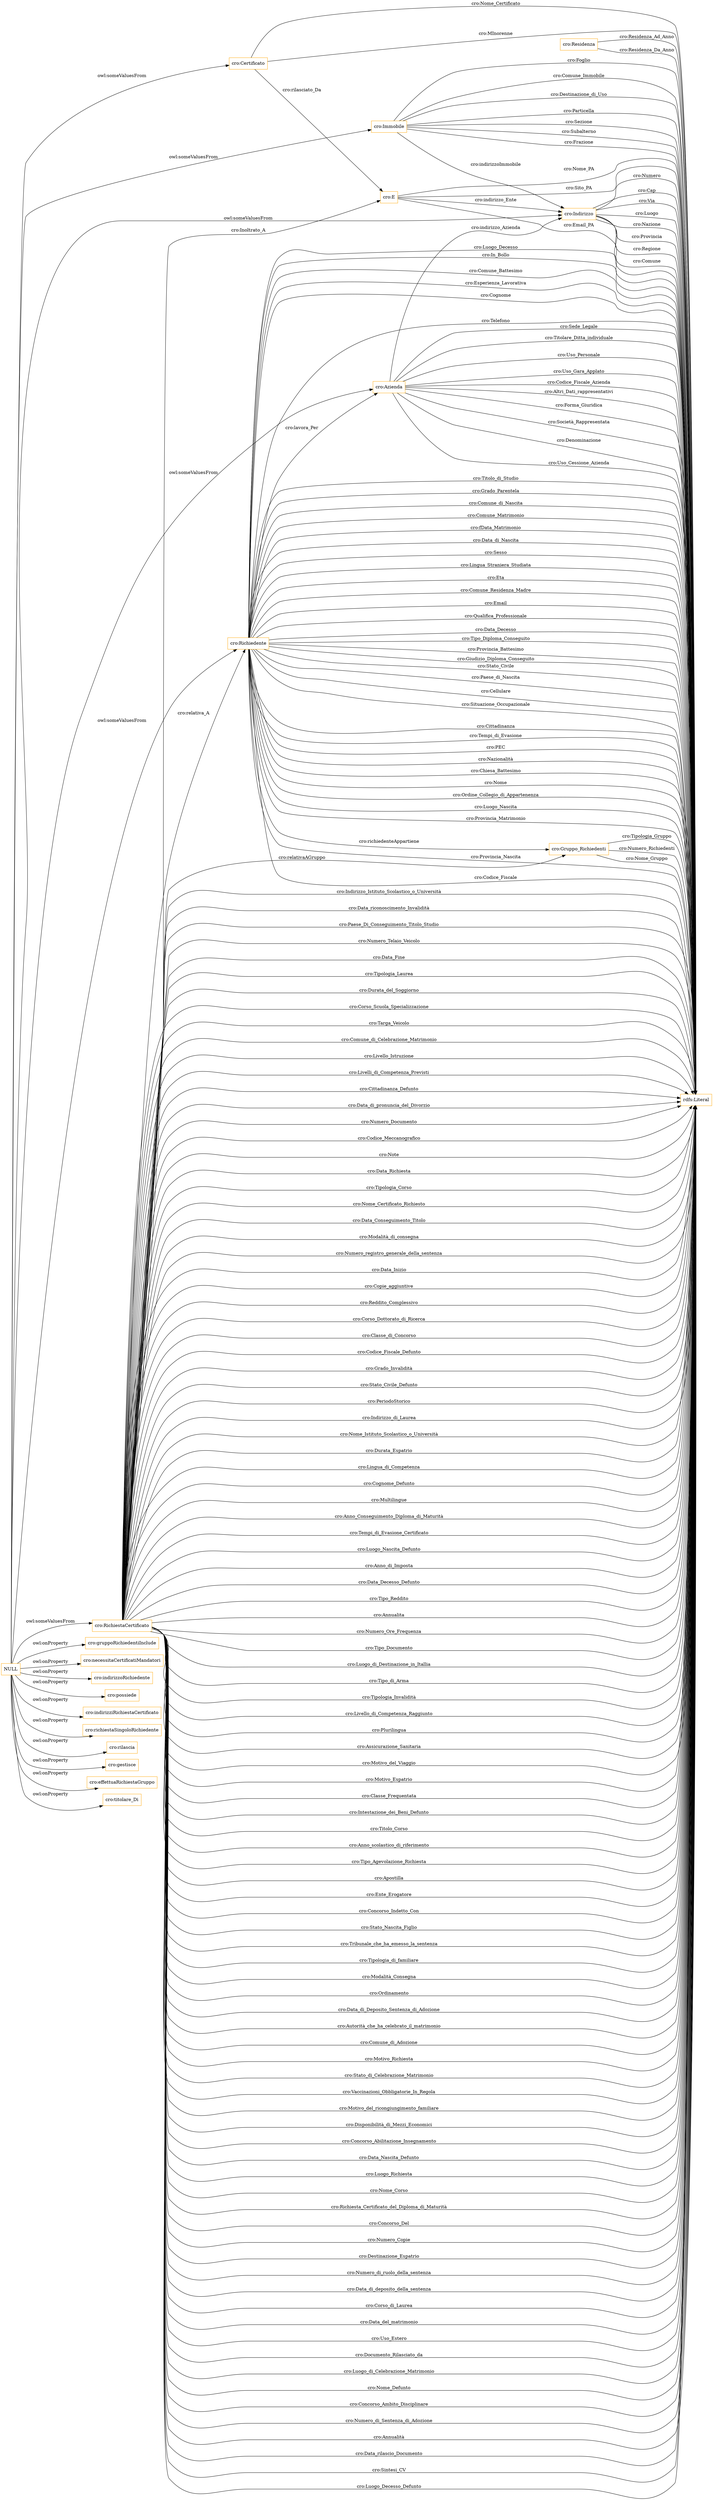 digraph ar2dtool_diagram { 
rankdir=LR;
size="1501"
node [shape = rectangle, color="orange"]; "cro:Certificato" "cro:Residenza" "cro:E" "cro:Immobile" "cro:Gruppo_Richiedenti" "cro:Indirizzo" "cro:Richiedente" "cro:Azienda" "cro:RichiestaCertificato" ; /*classes style*/
	"NULL" -> "cro:Azienda" [ label = "owl:someValuesFrom" ];
	"NULL" -> "cro:gruppoRichiedentiInclude" [ label = "owl:onProperty" ];
	"NULL" -> "cro:necessitaCertificatiMandatori" [ label = "owl:onProperty" ];
	"NULL" -> "cro:Immobile" [ label = "owl:someValuesFrom" ];
	"NULL" -> "cro:indirizzoRichiedente" [ label = "owl:onProperty" ];
	"NULL" -> "cro:possiede" [ label = "owl:onProperty" ];
	"NULL" -> "cro:indirizziRichiestaCertificato" [ label = "owl:onProperty" ];
	"NULL" -> "cro:richiestaSingoloRichiedente" [ label = "owl:onProperty" ];
	"NULL" -> "cro:rilascia" [ label = "owl:onProperty" ];
	"NULL" -> "cro:gestisce" [ label = "owl:onProperty" ];
	"NULL" -> "cro:effettuaRichiestaGruppo" [ label = "owl:onProperty" ];
	"NULL" -> "cro:Indirizzo" [ label = "owl:someValuesFrom" ];
	"NULL" -> "cro:RichiestaCertificato" [ label = "owl:someValuesFrom" ];
	"NULL" -> "cro:titolare_Di" [ label = "owl:onProperty" ];
	"NULL" -> "cro:Richiedente" [ label = "owl:someValuesFrom" ];
	"NULL" -> "cro:Certificato" [ label = "owl:someValuesFrom" ];
	"cro:RichiestaCertificato" -> "rdfs:Literal" [ label = "cro:Tipologia_Laurea" ];
	"cro:RichiestaCertificato" -> "rdfs:Literal" [ label = "cro:Durata_del_Soggiorno" ];
	"cro:RichiestaCertificato" -> "rdfs:Literal" [ label = "cro:Corso_Scuola_Specializzazione" ];
	"cro:Richiedente" -> "rdfs:Literal" [ label = "cro:Cittadinanza" ];
	"cro:Residenza" -> "rdfs:Literal" [ label = "cro:Residenza_Ad_Anno" ];
	"cro:RichiestaCertificato" -> "rdfs:Literal" [ label = "cro:Targa_Veicolo" ];
	"cro:RichiestaCertificato" -> "rdfs:Literal" [ label = "cro:Comune_di_Celebrazione_Matrimonio" ];
	"cro:Richiedente" -> "rdfs:Literal" [ label = "cro:Tempi_di_Evasione" ];
	"cro:RichiestaCertificato" -> "cro:E" [ label = "cro:Inoltrato_A" ];
	"cro:RichiestaCertificato" -> "rdfs:Literal" [ label = "cro:Livello_Istruzione" ];
	"cro:Azienda" -> "rdfs:Literal" [ label = "cro:Uso_Cessione_Azienda" ];
	"cro:RichiestaCertificato" -> "rdfs:Literal" [ label = "cro:Livelli_di_Competenza_Previsti" ];
	"cro:RichiestaCertificato" -> "rdfs:Literal" [ label = "cro:Cittadinanza_Defunto" ];
	"cro:RichiestaCertificato" -> "rdfs:Literal" [ label = "cro:Data_di_pronuncia_del_Divorzio" ];
	"cro:Azienda" -> "rdfs:Literal" [ label = "cro:Sede_Legale" ];
	"cro:RichiestaCertificato" -> "rdfs:Literal" [ label = "cro:Numero_Documento" ];
	"cro:RichiestaCertificato" -> "rdfs:Literal" [ label = "cro:Codice_Meccanografico" ];
	"cro:Gruppo_Richiedenti" -> "rdfs:Literal" [ label = "cro:Nome_Gruppo" ];
	"cro:RichiestaCertificato" -> "rdfs:Literal" [ label = "cro:Note" ];
	"cro:Immobile" -> "rdfs:Literal" [ label = "cro:Destinazione_di_Uso" ];
	"cro:Richiedente" -> "rdfs:Literal" [ label = "cro:PEC" ];
	"cro:Richiedente" -> "rdfs:Literal" [ label = "cro:Nazionalità" ];
	"cro:Indirizzo" -> "rdfs:Literal" [ label = "cro:Via" ];
	"cro:RichiestaCertificato" -> "rdfs:Literal" [ label = "cro:Data_Richiesta" ];
	"cro:RichiestaCertificato" -> "rdfs:Literal" [ label = "cro:Tipologia_Corso" ];
	"cro:Richiedente" -> "rdfs:Literal" [ label = "cro:Chiesa_Battesimo" ];
	"cro:RichiestaCertificato" -> "rdfs:Literal" [ label = "cro:Nome_Certificato_Richiesto" ];
	"cro:RichiestaCertificato" -> "rdfs:Literal" [ label = "cro:Data_Conseguimento_Titolo" ];
	"cro:RichiestaCertificato" -> "rdfs:Literal" [ label = "cro:Modalità_di_consegna" ];
	"cro:Immobile" -> "rdfs:Literal" [ label = "cro:Particella" ];
	"cro:RichiestaCertificato" -> "rdfs:Literal" [ label = "cro:Numero_registro_generale_della_sentenza" ];
	"cro:RichiestaCertificato" -> "rdfs:Literal" [ label = "cro:Data_Inizio" ];
	"cro:RichiestaCertificato" -> "rdfs:Literal" [ label = "cro:Copie_aggiuntive" ];
	"cro:RichiestaCertificato" -> "rdfs:Literal" [ label = "cro:Reddito_Complessivo" ];
	"cro:RichiestaCertificato" -> "rdfs:Literal" [ label = "cro:Corso_Dottorato_di_Ricerca" ];
	"cro:RichiestaCertificato" -> "rdfs:Literal" [ label = "cro:Classe_di_Concorso" ];
	"cro:Richiedente" -> "rdfs:Literal" [ label = "cro:Nome" ];
	"cro:RichiestaCertificato" -> "rdfs:Literal" [ label = "cro:Codice_Fiscale_Defunto" ];
	"cro:RichiestaCertificato" -> "rdfs:Literal" [ label = "cro:Grado_Invalidità" ];
	"cro:RichiestaCertificato" -> "rdfs:Literal" [ label = "cro:Stato_Civile_Defunto" ];
	"cro:RichiestaCertificato" -> "rdfs:Literal" [ label = "cro:PeriodoStorico" ];
	"cro:Immobile" -> "rdfs:Literal" [ label = "cro:Sezione" ];
	"cro:E" -> "rdfs:Literal" [ label = "cro:Email_PA" ];
	"cro:Richiedente" -> "rdfs:Literal" [ label = "cro:Ordine_Collegio_di_Appartenenza" ];
	"cro:RichiestaCertificato" -> "rdfs:Literal" [ label = "cro:Indirizzo_di_Laurea" ];
	"cro:RichiestaCertificato" -> "rdfs:Literal" [ label = "cro:Nome_Istituto_Scolastico_o_Università" ];
	"cro:Azienda" -> "rdfs:Literal" [ label = "cro:Titolare_Ditta_individuale" ];
	"cro:RichiestaCertificato" -> "rdfs:Literal" [ label = "cro:Durata_Espatrio" ];
	"cro:RichiestaCertificato" -> "rdfs:Literal" [ label = "cro:Lingua_di_Competenza" ];
	"cro:RichiestaCertificato" -> "rdfs:Literal" [ label = "cro:Cognome_Defunto" ];
	"cro:Azienda" -> "rdfs:Literal" [ label = "cro:Uso_Personale" ];
	"cro:RichiestaCertificato" -> "rdfs:Literal" [ label = "cro:Multilingue" ];
	"cro:Richiedente" -> "rdfs:Literal" [ label = "cro:Luogo_Nascita" ];
	"cro:Richiedente" -> "rdfs:Literal" [ label = "cro:Provincia_Matrimonio" ];
	"cro:RichiestaCertificato" -> "rdfs:Literal" [ label = "cro:Anno_Conseguimento_Diploma_di_Maturità" ];
	"cro:RichiestaCertificato" -> "rdfs:Literal" [ label = "cro:Tempi_di_Evasione_Certificato" ];
	"cro:Indirizzo" -> "rdfs:Literal" [ label = "cro:Luogo" ];
	"cro:Richiedente" -> "rdfs:Literal" [ label = "cro:Provincia_Nascita" ];
	"cro:RichiestaCertificato" -> "rdfs:Literal" [ label = "cro:Luogo_Nascita_Defunto" ];
	"cro:Residenza" -> "rdfs:Literal" [ label = "cro:Residenza_Da_Anno" ];
	"cro:Richiedente" -> "rdfs:Literal" [ label = "cro:Codice_Fiscale" ];
	"cro:Certificato" -> "rdfs:Literal" [ label = "cro:Nome_Certificato" ];
	"cro:Richiedente" -> "rdfs:Literal" [ label = "cro:Luogo_Decesso" ];
	"cro:Richiedente" -> "rdfs:Literal" [ label = "cro:In_Bollo" ];
	"cro:RichiestaCertificato" -> "rdfs:Literal" [ label = "cro:Anno_di_Imposta" ];
	"cro:Richiedente" -> "rdfs:Literal" [ label = "cro:Comune_Battesimo" ];
	"cro:RichiestaCertificato" -> "rdfs:Literal" [ label = "cro:Data_Decesso_Defunto" ];
	"cro:RichiestaCertificato" -> "rdfs:Literal" [ label = "cro:Tipo_Reddito" ];
	"cro:RichiestaCertificato" -> "rdfs:Literal" [ label = "cro:Annualita" ];
	"cro:Richiedente" -> "rdfs:Literal" [ label = "cro:Esperienza_Lavorativa" ];
	"cro:RichiestaCertificato" -> "rdfs:Literal" [ label = "cro:Numero_Ore_Frequenza" ];
	"cro:Richiedente" -> "rdfs:Literal" [ label = "cro:Cognome" ];
	"cro:Richiedente" -> "rdfs:Literal" [ label = "cro:Telefono" ];
	"cro:Indirizzo" -> "rdfs:Literal" [ label = "cro:Nazione" ];
	"cro:Gruppo_Richiedenti" -> "rdfs:Literal" [ label = "cro:Tipologia_Gruppo" ];
	"cro:RichiestaCertificato" -> "rdfs:Literal" [ label = "cro:Tipo_Documento" ];
	"cro:RichiestaCertificato" -> "rdfs:Literal" [ label = "cro:Luogo_di_Destinazione_in_Itallia" ];
	"cro:RichiestaCertificato" -> "rdfs:Literal" [ label = "cro:Tipo_di_Arma" ];
	"cro:RichiestaCertificato" -> "rdfs:Literal" [ label = "cro:Tipologia_Invalidità" ];
	"cro:Indirizzo" -> "rdfs:Literal" [ label = "cro:Provincia" ];
	"cro:RichiestaCertificato" -> "rdfs:Literal" [ label = "cro:Livello_di_Competenza_Raggiunto" ];
	"cro:RichiestaCertificato" -> "rdfs:Literal" [ label = "cro:Plurilingua" ];
	"cro:RichiestaCertificato" -> "cro:Richiedente" [ label = "cro:relativa_A" ];
	"cro:Richiedente" -> "rdfs:Literal" [ label = "cro:Titolo_di_Studio" ];
	"cro:Richiedente" -> "rdfs:Literal" [ label = "cro:Grado_Parentela" ];
	"cro:Azienda" -> "cro:Indirizzo" [ label = "cro:indirizzo_Azienda" ];
	"cro:RichiestaCertificato" -> "rdfs:Literal" [ label = "cro:Assicurazione_Sanitaria" ];
	"cro:RichiestaCertificato" -> "rdfs:Literal" [ label = "cro:Motivo_del_Viaggio" ];
	"cro:E" -> "rdfs:Literal" [ label = "cro:Nome_PA" ];
	"cro:Richiedente" -> "rdfs:Literal" [ label = "cro:Comune_di_Nascita" ];
	"cro:RichiestaCertificato" -> "rdfs:Literal" [ label = "cro:Motivo_Espatrio" ];
	"cro:RichiestaCertificato" -> "rdfs:Literal" [ label = "cro:Classe_Frequentata" ];
	"cro:RichiestaCertificato" -> "rdfs:Literal" [ label = "cro:Intestazione_dei_Beni_Defunto" ];
	"cro:RichiestaCertificato" -> "rdfs:Literal" [ label = "cro:Titolo_Corso" ];
	"cro:Richiedente" -> "cro:Azienda" [ label = "cro:lavora_Per" ];
	"cro:RichiestaCertificato" -> "rdfs:Literal" [ label = "cro:Anno_scolastico_di_riferimento" ];
	"cro:E" -> "rdfs:Literal" [ label = "cro:Sito_PA" ];
	"cro:RichiestaCertificato" -> "rdfs:Literal" [ label = "cro:Tipo_Agevolazione_Richiesta" ];
	"cro:RichiestaCertificato" -> "rdfs:Literal" [ label = "cro:Apostilla" ];
	"cro:Richiedente" -> "rdfs:Literal" [ label = "cro:Comune_Matrimonio" ];
	"cro:RichiestaCertificato" -> "rdfs:Literal" [ label = "cro:Ente_Erogatore" ];
	"cro:RichiestaCertificato" -> "rdfs:Literal" [ label = "cro:Concorso_Indetto_Con" ];
	"cro:Indirizzo" -> "rdfs:Literal" [ label = "cro:Regione" ];
	"cro:Richiedente" -> "rdfs:Literal" [ label = "cro:fData_Matrimonio" ];
	"cro:Richiedente" -> "rdfs:Literal" [ label = "cro:Data_di_Nascita" ];
	"cro:RichiestaCertificato" -> "rdfs:Literal" [ label = "cro:Stato_Nascita_Figlio" ];
	"cro:Richiedente" -> "rdfs:Literal" [ label = "cro:Sesso" ];
	"cro:Immobile" -> "rdfs:Literal" [ label = "cro:Subalterno" ];
	"cro:RichiestaCertificato" -> "rdfs:Literal" [ label = "cro:Tribunale_che_ha_emesso_la_sentenza" ];
	"cro:RichiestaCertificato" -> "rdfs:Literal" [ label = "cro:Tipologia_di_familiare" ];
	"cro:RichiestaCertificato" -> "rdfs:Literal" [ label = "cro:Modalità_Consegna" ];
	"cro:Immobile" -> "rdfs:Literal" [ label = "cro:Frazione" ];
	"cro:RichiestaCertificato" -> "rdfs:Literal" [ label = "cro:Ordinamento" ];
	"cro:Richiedente" -> "rdfs:Literal" [ label = "cro:Lingua_Straniera_Studiata" ];
	"cro:RichiestaCertificato" -> "rdfs:Literal" [ label = "cro:Data_di_Deposito_Sentenza_di_Adozione" ];
	"cro:RichiestaCertificato" -> "rdfs:Literal" [ label = "cro:Autorità_che_ha_celebrato_il_matrimonio" ];
	"cro:RichiestaCertificato" -> "cro:Gruppo_Richiedenti" [ label = "cro:relativaAGruppo" ];
	"cro:RichiestaCertificato" -> "rdfs:Literal" [ label = "cro:Comune_di_Adozione" ];
	"cro:Azienda" -> "rdfs:Literal" [ label = "cro:Uso_Gara_Applato" ];
	"cro:RichiestaCertificato" -> "rdfs:Literal" [ label = "cro:Motivo_Richiesta" ];
	"cro:RichiestaCertificato" -> "rdfs:Literal" [ label = "cro:Stato_di_Celebrazione_Matrimonio" ];
	"cro:Richiedente" -> "rdfs:Literal" [ label = "cro:Eta" ];
	"cro:Indirizzo" -> "rdfs:Literal" [ label = "cro:Comune" ];
	"cro:RichiestaCertificato" -> "rdfs:Literal" [ label = "cro:Vaccinazioni_Obbligatorie_In_Regola" ];
	"cro:RichiestaCertificato" -> "rdfs:Literal" [ label = "cro:Motivo_del_ricongiungimento_familiare" ];
	"cro:RichiestaCertificato" -> "rdfs:Literal" [ label = "cro:Disponibilità_di_Mezzi_Economici" ];
	"cro:Gruppo_Richiedenti" -> "rdfs:Literal" [ label = "cro:Numero_Richiedenti" ];
	"cro:RichiestaCertificato" -> "rdfs:Literal" [ label = "cro:Concorso_Abilitazione_Insegnamento" ];
	"cro:RichiestaCertificato" -> "rdfs:Literal" [ label = "cro:Data_Nascita_Defunto" ];
	"cro:Richiedente" -> "rdfs:Literal" [ label = "cro:Comune_Residenza_Madre" ];
	"cro:Immobile" -> "rdfs:Literal" [ label = "cro:Foglio" ];
	"cro:Azienda" -> "rdfs:Literal" [ label = "cro:Codice_Fiscale_Azienda" ];
	"cro:Azienda" -> "rdfs:Literal" [ label = "cro:Altri_Dati_rappresentativi" ];
	"cro:RichiestaCertificato" -> "rdfs:Literal" [ label = "cro:Luogo_Richiesta" ];
	"cro:Richiedente" -> "rdfs:Literal" [ label = "cro:Email" ];
	"cro:Azienda" -> "rdfs:Literal" [ label = "cro:Forma_Giuridica" ];
	"cro:Richiedente" -> "rdfs:Literal" [ label = "cro:Qualifica_Professionale" ];
	"cro:RichiestaCertificato" -> "rdfs:Literal" [ label = "cro:Nome_Corso" ];
	"cro:Azienda" -> "rdfs:Literal" [ label = "cro:Società_Rappresentata" ];
	"cro:RichiestaCertificato" -> "rdfs:Literal" [ label = "cro:Richiesta_Certificato_del_Diploma_di_Maturità" ];
	"cro:RichiestaCertificato" -> "rdfs:Literal" [ label = "cro:Concorso_Del" ];
	"cro:Indirizzo" -> "rdfs:Literal" [ label = "cro:Numero" ];
	"cro:Richiedente" -> "rdfs:Literal" [ label = "cro:Data_Decesso" ];
	"cro:RichiestaCertificato" -> "rdfs:Literal" [ label = "cro:Numero_Copie" ];
	"cro:RichiestaCertificato" -> "rdfs:Literal" [ label = "cro:Destinazione_Espatrio" ];
	"cro:Azienda" -> "rdfs:Literal" [ label = "cro:Denominazione" ];
	"cro:RichiestaCertificato" -> "rdfs:Literal" [ label = "cro:Numero_di_ruolo_della_sentenza" ];
	"cro:Richiedente" -> "cro:Gruppo_Richiedenti" [ label = "cro:richiedenteAppartiene" ];
	"cro:RichiestaCertificato" -> "rdfs:Literal" [ label = "cro:Data_di_deposito_della_sentenza" ];
	"cro:Certificato" -> "cro:E" [ label = "cro:rilasciato_Da" ];
	"cro:RichiestaCertificato" -> "rdfs:Literal" [ label = "cro:Corso_di_Laurea" ];
	"cro:Immobile" -> "rdfs:Literal" [ label = "cro:Comune_Immobile" ];
	"cro:RichiestaCertificato" -> "rdfs:Literal" [ label = "cro:Data_del_matrimonio" ];
	"cro:RichiestaCertificato" -> "rdfs:Literal" [ label = "cro:Uso_Estero" ];
	"cro:Certificato" -> "rdfs:Literal" [ label = "cro:MInorenne" ];
	"cro:RichiestaCertificato" -> "rdfs:Literal" [ label = "cro:Documento_Rilasciato_da" ];
	"cro:Richiedente" -> "rdfs:Literal" [ label = "cro:Tipo_Diploma_Conseguito" ];
	"cro:RichiestaCertificato" -> "rdfs:Literal" [ label = "cro:Luogo_di_Celebrazione_Matrimonio" ];
	"cro:RichiestaCertificato" -> "rdfs:Literal" [ label = "cro:Nome_Defunto" ];
	"cro:RichiestaCertificato" -> "rdfs:Literal" [ label = "cro:Concorso_Ambito_Disciplinare" ];
	"cro:RichiestaCertificato" -> "rdfs:Literal" [ label = "cro:Numero_di_Sentenza_di_Adozione" ];
	"cro:RichiestaCertificato" -> "rdfs:Literal" [ label = "cro:Annualità" ];
	"cro:Richiedente" -> "rdfs:Literal" [ label = "cro:Provincia_Battesimo" ];
	"cro:RichiestaCertificato" -> "rdfs:Literal" [ label = "cro:Data_rilascio_Documento" ];
	"cro:Richiedente" -> "rdfs:Literal" [ label = "cro:Giudizio_Diploma_Conseguito" ];
	"cro:Richiedente" -> "rdfs:Literal" [ label = "cro:Stato_Civile" ];
	"cro:E" -> "cro:Indirizzo" [ label = "cro:indirizzo_Ente" ];
	"cro:RichiestaCertificato" -> "rdfs:Literal" [ label = "cro:Sintesi_CV" ];
	"cro:RichiestaCertificato" -> "rdfs:Literal" [ label = "cro:Luogo_Decesso_Defunto" ];
	"cro:RichiestaCertificato" -> "rdfs:Literal" [ label = "cro:Indirizzo_Istituto_Scolastico_o_Università" ];
	"cro:Richiedente" -> "rdfs:Literal" [ label = "cro:Paese_di_Nascita" ];
	"cro:Richiedente" -> "rdfs:Literal" [ label = "cro:Cellulare" ];
	"cro:Richiedente" -> "rdfs:Literal" [ label = "cro:Situazione_Occupazionale" ];
	"cro:RichiestaCertificato" -> "rdfs:Literal" [ label = "cro:Data_riconoscimento_Invalidità" ];
	"cro:RichiestaCertificato" -> "rdfs:Literal" [ label = "cro:Paese_Di_Conseguimento_Titolo_Studio" ];
	"cro:RichiestaCertificato" -> "rdfs:Literal" [ label = "cro:Numero_Telaio_Veicolo" ];
	"cro:Indirizzo" -> "rdfs:Literal" [ label = "cro:Cap" ];
	"cro:RichiestaCertificato" -> "rdfs:Literal" [ label = "cro:Data_Fine" ];
	"cro:Immobile" -> "cro:Indirizzo" [ label = "cro:indirizzoImmobile" ];

}
